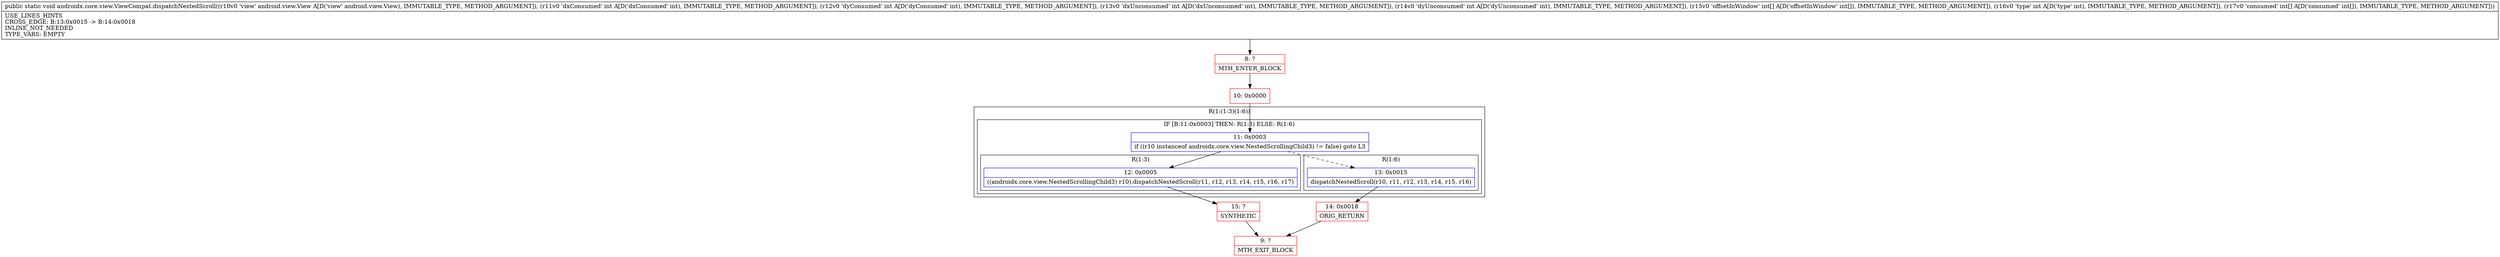 digraph "CFG forandroidx.core.view.ViewCompat.dispatchNestedScroll(Landroid\/view\/View;IIII[II[I)V" {
subgraph cluster_Region_66845960 {
label = "R(1:(1:3)(1:6))";
node [shape=record,color=blue];
subgraph cluster_IfRegion_117070382 {
label = "IF [B:11:0x0003] THEN: R(1:3) ELSE: R(1:6)";
node [shape=record,color=blue];
Node_11 [shape=record,label="{11\:\ 0x0003|if ((r10 instanceof androidx.core.view.NestedScrollingChild3) != false) goto L3\l}"];
subgraph cluster_Region_1505113019 {
label = "R(1:3)";
node [shape=record,color=blue];
Node_12 [shape=record,label="{12\:\ 0x0005|((androidx.core.view.NestedScrollingChild3) r10).dispatchNestedScroll(r11, r12, r13, r14, r15, r16, r17)\l}"];
}
subgraph cluster_Region_66366694 {
label = "R(1:6)";
node [shape=record,color=blue];
Node_13 [shape=record,label="{13\:\ 0x0015|dispatchNestedScroll(r10, r11, r12, r13, r14, r15, r16)\l}"];
}
}
}
Node_8 [shape=record,color=red,label="{8\:\ ?|MTH_ENTER_BLOCK\l}"];
Node_10 [shape=record,color=red,label="{10\:\ 0x0000}"];
Node_15 [shape=record,color=red,label="{15\:\ ?|SYNTHETIC\l}"];
Node_9 [shape=record,color=red,label="{9\:\ ?|MTH_EXIT_BLOCK\l}"];
Node_14 [shape=record,color=red,label="{14\:\ 0x0018|ORIG_RETURN\l}"];
MethodNode[shape=record,label="{public static void androidx.core.view.ViewCompat.dispatchNestedScroll((r10v0 'view' android.view.View A[D('view' android.view.View), IMMUTABLE_TYPE, METHOD_ARGUMENT]), (r11v0 'dxConsumed' int A[D('dxConsumed' int), IMMUTABLE_TYPE, METHOD_ARGUMENT]), (r12v0 'dyConsumed' int A[D('dyConsumed' int), IMMUTABLE_TYPE, METHOD_ARGUMENT]), (r13v0 'dxUnconsumed' int A[D('dxUnconsumed' int), IMMUTABLE_TYPE, METHOD_ARGUMENT]), (r14v0 'dyUnconsumed' int A[D('dyUnconsumed' int), IMMUTABLE_TYPE, METHOD_ARGUMENT]), (r15v0 'offsetInWindow' int[] A[D('offsetInWindow' int[]), IMMUTABLE_TYPE, METHOD_ARGUMENT]), (r16v0 'type' int A[D('type' int), IMMUTABLE_TYPE, METHOD_ARGUMENT]), (r17v0 'consumed' int[] A[D('consumed' int[]), IMMUTABLE_TYPE, METHOD_ARGUMENT]))  | USE_LINES_HINTS\lCROSS_EDGE: B:13:0x0015 \-\> B:14:0x0018\lINLINE_NOT_NEEDED\lTYPE_VARS: EMPTY\l}"];
MethodNode -> Node_8;Node_11 -> Node_12;
Node_11 -> Node_13[style=dashed];
Node_12 -> Node_15;
Node_13 -> Node_14;
Node_8 -> Node_10;
Node_10 -> Node_11;
Node_15 -> Node_9;
Node_14 -> Node_9;
}

